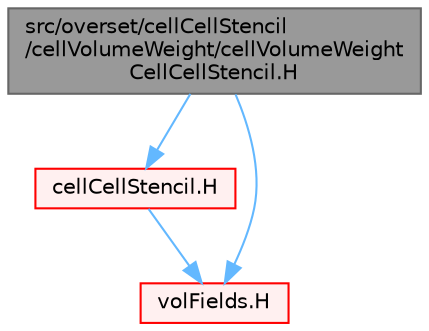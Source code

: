 digraph "src/overset/cellCellStencil/cellVolumeWeight/cellVolumeWeightCellCellStencil.H"
{
 // LATEX_PDF_SIZE
  bgcolor="transparent";
  edge [fontname=Helvetica,fontsize=10,labelfontname=Helvetica,labelfontsize=10];
  node [fontname=Helvetica,fontsize=10,shape=box,height=0.2,width=0.4];
  Node1 [id="Node000001",label="src/overset/cellCellStencil\l/cellVolumeWeight/cellVolumeWeight\lCellCellStencil.H",height=0.2,width=0.4,color="gray40", fillcolor="grey60", style="filled", fontcolor="black",tooltip=" "];
  Node1 -> Node2 [id="edge1_Node000001_Node000002",color="steelblue1",style="solid",tooltip=" "];
  Node2 [id="Node000002",label="cellCellStencil.H",height=0.2,width=0.4,color="red", fillcolor="#FFF0F0", style="filled",URL="$cellCellStencil_8H.html",tooltip=" "];
  Node2 -> Node246 [id="edge2_Node000002_Node000246",color="steelblue1",style="solid",tooltip=" "];
  Node246 [id="Node000246",label="volFields.H",height=0.2,width=0.4,color="red", fillcolor="#FFF0F0", style="filled",URL="$volFields_8H.html",tooltip=" "];
  Node1 -> Node246 [id="edge3_Node000001_Node000246",color="steelblue1",style="solid",tooltip=" "];
}
